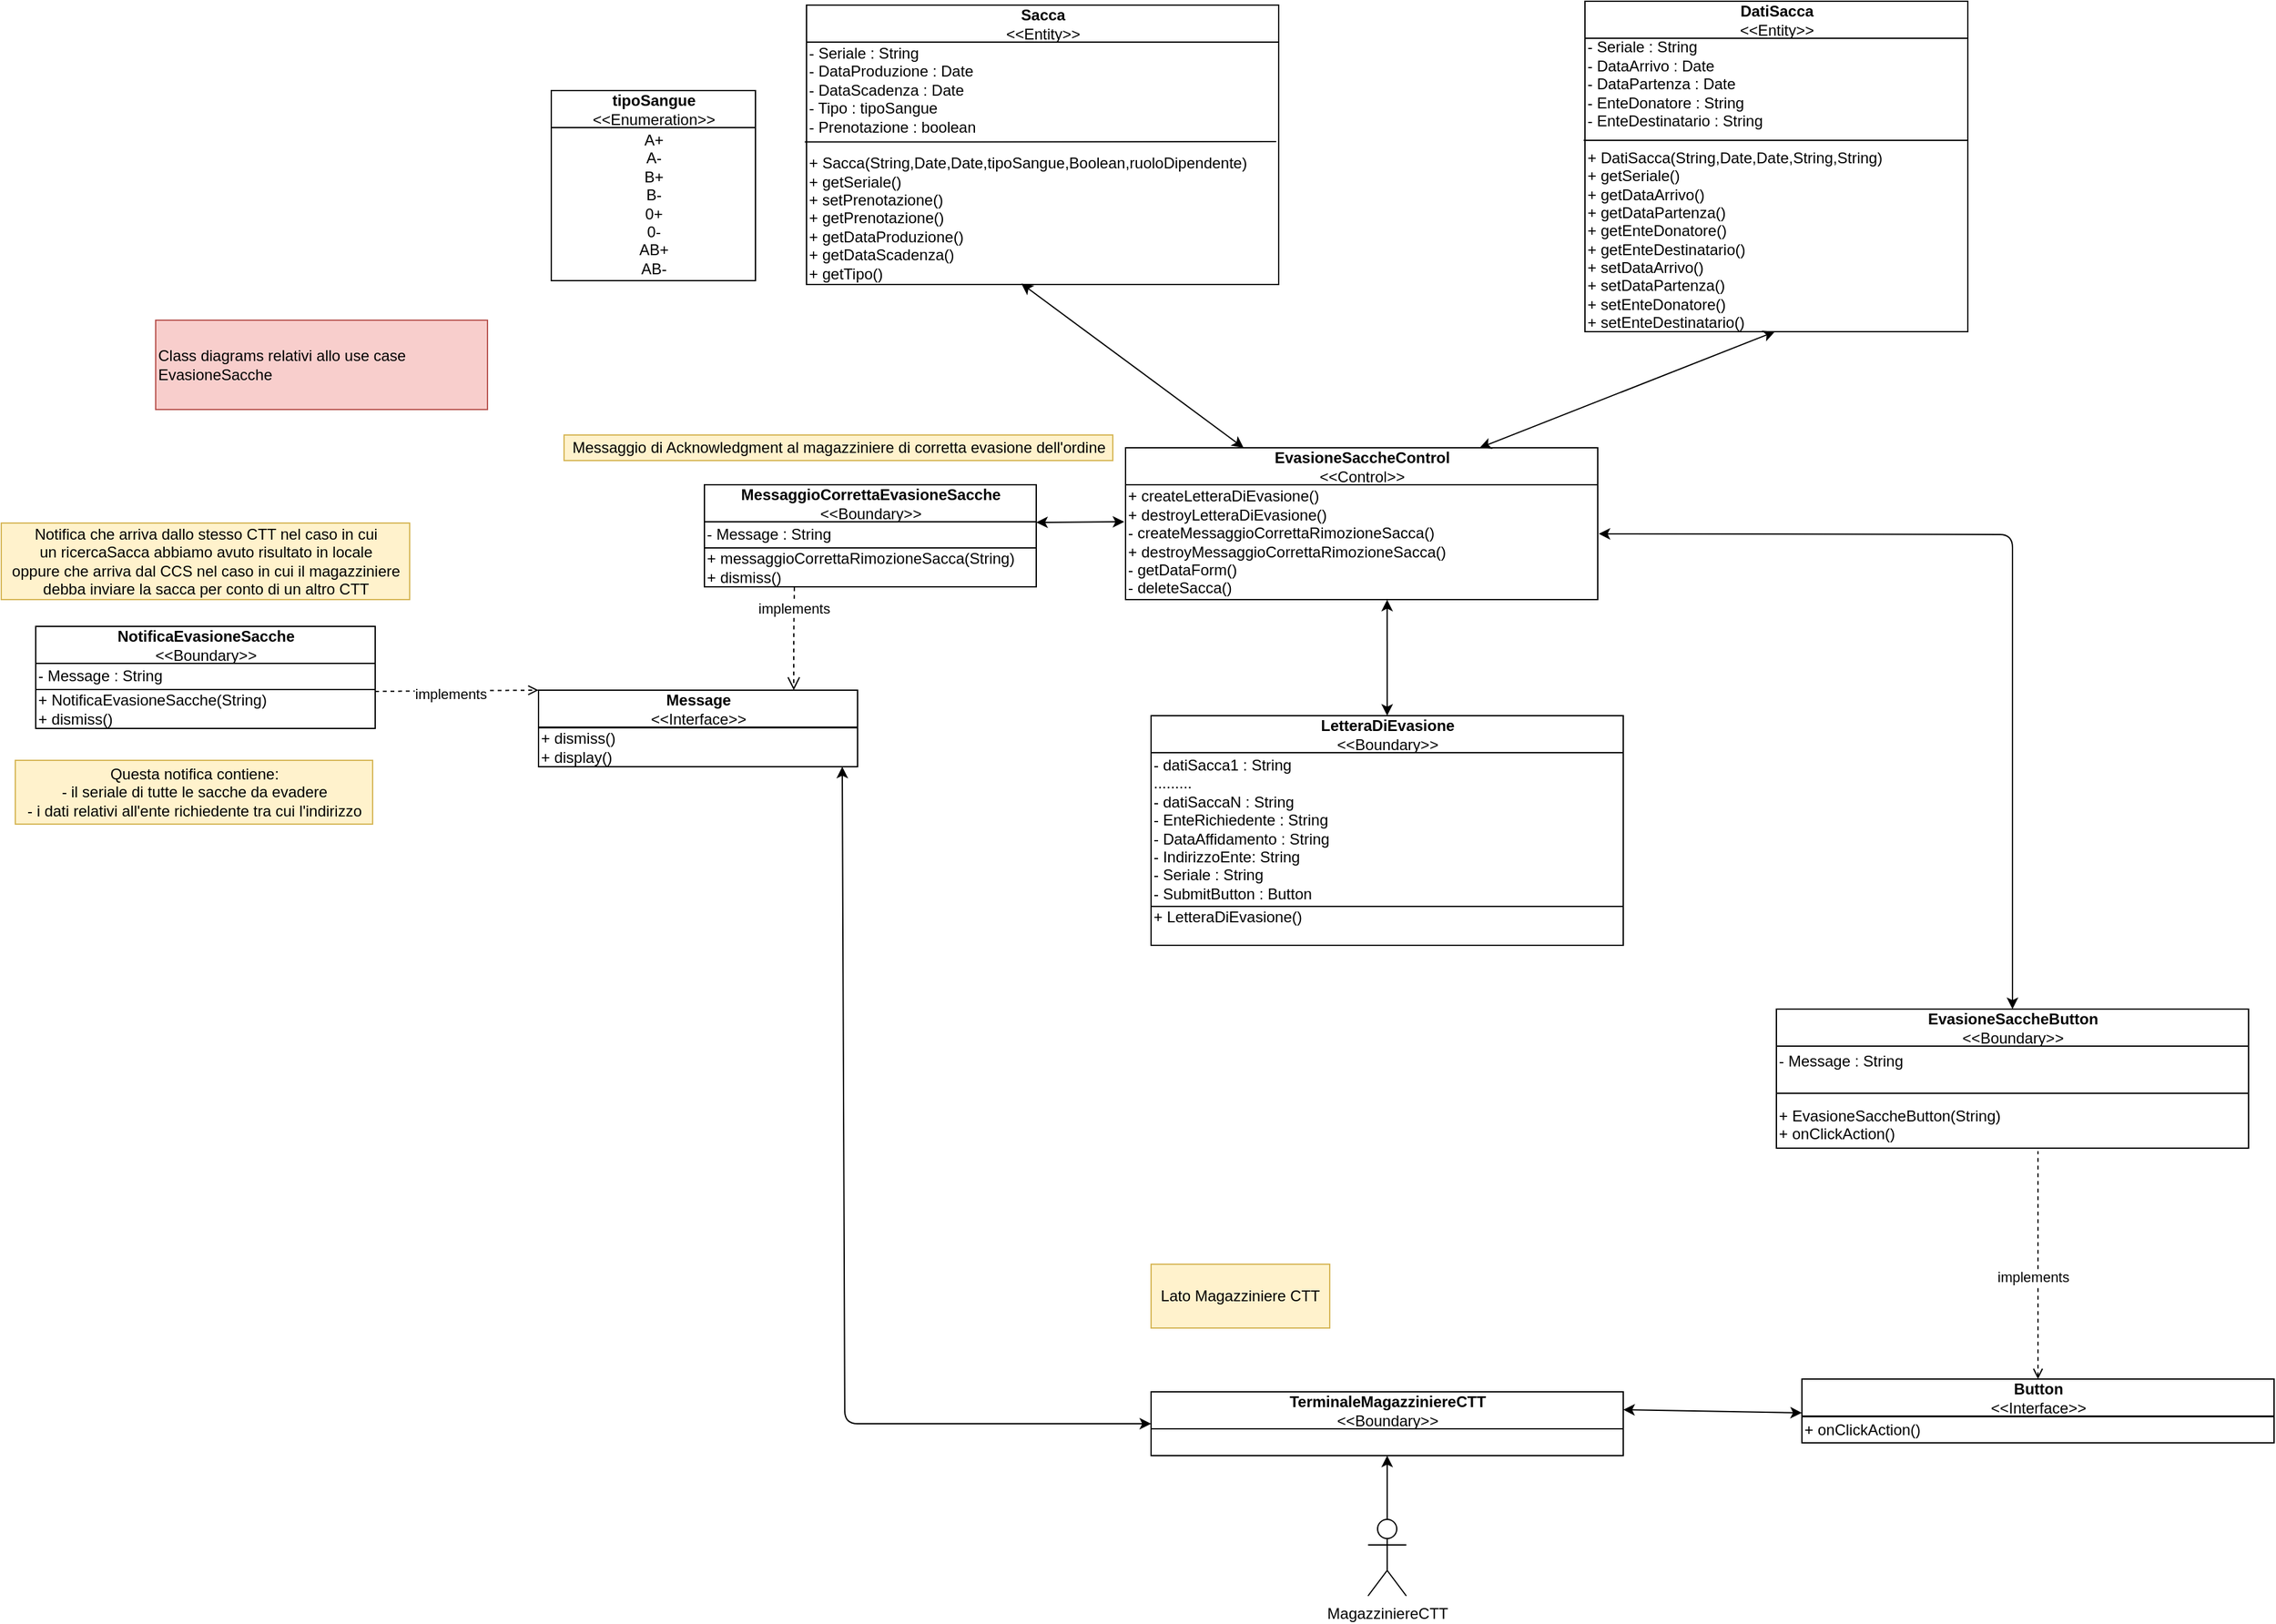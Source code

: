 <mxfile version="14.5.1" type="device"><diagram id="83_b6aUfzg_yEo80berv" name="Page-1"><mxGraphModel dx="78" dy="705" grid="1" gridSize="10" guides="1" tooltips="1" connect="1" arrows="1" fold="1" page="1" pageScale="1" pageWidth="827" pageHeight="1169" math="0" shadow="0"><root><mxCell id="0"/><mxCell id="1" parent="0"/><mxCell id="B_xxiAG8uz45v25juMGP-6" value="NotificaEvasioneSacche&lt;br&gt;&lt;span style=&quot;font-weight: 400&quot;&gt;&amp;lt;&amp;lt;Boundary&amp;gt;&amp;gt;&lt;/span&gt;" style="swimlane;fontStyle=1;align=center;verticalAlign=middle;childLayout=stackLayout;horizontal=1;startSize=29;horizontalStack=0;resizeParent=1;resizeParentMax=0;resizeLast=0;collapsible=0;marginBottom=0;html=1;" parent="1" vertex="1"><mxGeometry x="1346" y="510" width="266" height="80" as="geometry"/></mxCell><mxCell id="B_xxiAG8uz45v25juMGP-7" value="- Message : String" style="text;html=1;align=left;verticalAlign=middle;resizable=0;points=[];autosize=1;" parent="B_xxiAG8uz45v25juMGP-6" vertex="1"><mxGeometry y="29" width="266" height="20" as="geometry"/></mxCell><mxCell id="B_xxiAG8uz45v25juMGP-8" value="" style="line;strokeWidth=1;fillColor=none;align=left;verticalAlign=middle;spacingTop=-1;spacingLeft=3;spacingRight=3;rotatable=0;labelPosition=right;points=[];portConstraint=eastwest;" parent="B_xxiAG8uz45v25juMGP-6" vertex="1"><mxGeometry y="49" width="266" height="1" as="geometry"/></mxCell><mxCell id="B_xxiAG8uz45v25juMGP-9" value="+ NotificaEvasioneSacche(String)&lt;br&gt;+ dismiss()" style="text;html=1;align=left;verticalAlign=middle;resizable=0;points=[];autosize=1;" parent="B_xxiAG8uz45v25juMGP-6" vertex="1"><mxGeometry y="50" width="266" height="30" as="geometry"/></mxCell><mxCell id="B_xxiAG8uz45v25juMGP-22" value="Class diagrams relativi allo use case EvasioneSacche&lt;br&gt;" style="text;html=1;strokeColor=#b85450;fillColor=#f8cecc;align=left;verticalAlign=middle;whiteSpace=wrap;rounded=0;" parent="1" vertex="1"><mxGeometry x="1440" y="270" width="260" height="70" as="geometry"/></mxCell><mxCell id="B_xxiAG8uz45v25juMGP-26" value="tipoSangue&lt;br&gt;&lt;span style=&quot;font-weight: 400&quot;&gt;&amp;lt;&amp;lt;Enumeration&amp;gt;&amp;gt;&lt;/span&gt;" style="swimlane;fontStyle=1;align=center;verticalAlign=middle;childLayout=stackLayout;horizontal=1;startSize=29;horizontalStack=0;resizeParent=1;resizeParentMax=0;resizeLast=0;collapsible=0;marginBottom=0;html=1;" parent="1" vertex="1"><mxGeometry x="1750" y="90" width="160" height="149" as="geometry"/></mxCell><mxCell id="B_xxiAG8uz45v25juMGP-27" value="&lt;div&gt;A+&lt;/div&gt;&lt;div&gt;A-&lt;/div&gt;&lt;div&gt;B+&lt;/div&gt;&lt;div&gt;B-&lt;/div&gt;&lt;div&gt;0+&lt;/div&gt;&lt;div&gt;0-&lt;/div&gt;&lt;div&gt;AB+&lt;/div&gt;&lt;div&gt;AB-&lt;/div&gt;" style="text;html=1;align=center;verticalAlign=middle;resizable=0;points=[];autosize=1;" parent="B_xxiAG8uz45v25juMGP-26" vertex="1"><mxGeometry y="29" width="160" height="120" as="geometry"/></mxCell><mxCell id="B_xxiAG8uz45v25juMGP-35" value="" style="endArrow=classic;startArrow=classic;html=1;exitX=0.25;exitY=0;exitDx=0;exitDy=0;entryX=0.509;entryY=1.015;entryDx=0;entryDy=0;entryPerimeter=0;" parent="1" source="B_xxiAG8uz45v25juMGP-59" edge="1"><mxGeometry width="50" height="50" relative="1" as="geometry"><mxPoint x="2330.55" y="368.995" as="sourcePoint"/><mxPoint x="2118.33" y="241.25" as="targetPoint"/></mxGeometry></mxCell><mxCell id="B_xxiAG8uz45v25juMGP-38" value="LetteraDiEvasione&lt;br&gt;&lt;span style=&quot;font-weight: 400&quot;&gt;&amp;lt;&amp;lt;Boundary&amp;gt;&amp;gt;&lt;/span&gt;" style="swimlane;fontStyle=1;align=center;verticalAlign=middle;childLayout=stackLayout;horizontal=1;startSize=29;horizontalStack=0;resizeParent=1;resizeParentMax=0;resizeLast=0;collapsible=0;marginBottom=0;html=1;" parent="1" vertex="1"><mxGeometry x="2220" y="580" width="370" height="180" as="geometry"/></mxCell><mxCell id="B_xxiAG8uz45v25juMGP-39" value="- datiSacca1 : String&lt;br&gt;.........&lt;br&gt;- datiSaccaN&amp;nbsp;: String&lt;br&gt;- EnteRichiedente : String&lt;br&gt;- DataAffidamento : String&lt;br&gt;- IndirizzoEnte: String&lt;br&gt;- Seriale : String&lt;br&gt;- SubmitButton : Button" style="text;html=1;align=left;verticalAlign=middle;resizable=0;points=[];autosize=1;" parent="B_xxiAG8uz45v25juMGP-38" vertex="1"><mxGeometry y="29" width="370" height="120" as="geometry"/></mxCell><mxCell id="B_xxiAG8uz45v25juMGP-40" value="" style="line;strokeWidth=1;fillColor=none;align=left;verticalAlign=middle;spacingTop=-1;spacingLeft=3;spacingRight=3;rotatable=0;labelPosition=right;points=[];portConstraint=eastwest;" parent="B_xxiAG8uz45v25juMGP-38" vertex="1"><mxGeometry y="149" width="370" height="1" as="geometry"/></mxCell><mxCell id="B_xxiAG8uz45v25juMGP-41" value="&lt;div&gt;&lt;span&gt;+ LetteraDiEvasione()&lt;/span&gt;&lt;/div&gt;&lt;div&gt;&lt;br&gt;&lt;/div&gt;" style="text;html=1;align=left;verticalAlign=middle;resizable=0;points=[];autosize=1;" parent="B_xxiAG8uz45v25juMGP-38" vertex="1"><mxGeometry y="150" width="370" height="30" as="geometry"/></mxCell><mxCell id="B_xxiAG8uz45v25juMGP-42" value="TerminaleMagazziniereCTT&lt;br&gt;&lt;span style=&quot;font-weight: 400&quot;&gt;&amp;lt;&amp;lt;Boundary&amp;gt;&amp;gt;&lt;/span&gt;" style="swimlane;fontStyle=1;align=center;verticalAlign=middle;childLayout=stackLayout;horizontal=1;startSize=29;horizontalStack=0;resizeParent=1;resizeParentMax=0;resizeLast=0;collapsible=0;marginBottom=0;html=1;" parent="1" vertex="1"><mxGeometry x="2220" y="1110" width="370" height="50" as="geometry"/></mxCell><mxCell id="B_xxiAG8uz45v25juMGP-43" style="edgeStyle=orthogonalEdgeStyle;rounded=0;orthogonalLoop=1;jettySize=auto;html=1;entryX=0.5;entryY=1;entryDx=0;entryDy=0;" parent="1" source="B_xxiAG8uz45v25juMGP-54" target="B_xxiAG8uz45v25juMGP-42" edge="1"><mxGeometry relative="1" as="geometry"><mxPoint x="2745.0" y="1009" as="sourcePoint"/><mxPoint x="2745" y="1059" as="targetPoint"/></mxGeometry></mxCell><mxCell id="B_xxiAG8uz45v25juMGP-44" value="" style="endArrow=classic;html=1;entryX=0.5;entryY=0;entryDx=0;entryDy=0;startArrow=classic;startFill=1;exitX=1.002;exitY=0.427;exitDx=0;exitDy=0;exitPerimeter=0;" parent="1" source="B_xxiAG8uz45v25juMGP-60" target="B_xxiAG8uz45v25juMGP-55" edge="1"><mxGeometry width="50" height="50" relative="1" as="geometry"><mxPoint x="3080" y="289" as="sourcePoint"/><mxPoint x="2955" y="443.5" as="targetPoint"/><Array as="points"><mxPoint x="2895" y="438"/></Array></mxGeometry></mxCell><mxCell id="B_xxiAG8uz45v25juMGP-45" value="" style="endArrow=classic;html=1;entryX=0.5;entryY=0;entryDx=0;entryDy=0;startArrow=classic;startFill=1;exitX=0.554;exitY=1.001;exitDx=0;exitDy=0;exitPerimeter=0;" parent="1" source="B_xxiAG8uz45v25juMGP-60" target="B_xxiAG8uz45v25juMGP-38" edge="1"><mxGeometry width="50" height="50" relative="1" as="geometry"><mxPoint x="2660" y="-261" as="sourcePoint"/><mxPoint x="2905.65" y="565" as="targetPoint"/><Array as="points"/></mxGeometry></mxCell><mxCell id="B_xxiAG8uz45v25juMGP-46" value="" style="endArrow=classic;startArrow=classic;html=1;entryX=0;entryY=0.25;entryDx=0;entryDy=0;exitX=1;exitY=0;exitDx=0;exitDy=0;" parent="1" edge="1"><mxGeometry width="50" height="50" relative="1" as="geometry"><mxPoint x="2590" y="1124" as="sourcePoint"/><mxPoint x="2730" y="1126.5" as="targetPoint"/></mxGeometry></mxCell><mxCell id="B_xxiAG8uz45v25juMGP-47" value="Button&lt;br&gt;&lt;span style=&quot;font-weight: 400&quot;&gt;&amp;lt;&amp;lt;Interface&amp;gt;&amp;gt;&lt;/span&gt;" style="swimlane;fontStyle=1;align=center;verticalAlign=middle;childLayout=stackLayout;horizontal=1;startSize=29;horizontalStack=0;resizeParent=1;resizeParentMax=0;resizeLast=0;collapsible=0;marginBottom=0;html=1;" parent="1" vertex="1"><mxGeometry x="2730" y="1100" width="370" height="50" as="geometry"/></mxCell><mxCell id="B_xxiAG8uz45v25juMGP-48" value="" style="line;strokeWidth=1;fillColor=none;align=left;verticalAlign=middle;spacingTop=-1;spacingLeft=3;spacingRight=3;rotatable=0;labelPosition=right;points=[];portConstraint=eastwest;" parent="B_xxiAG8uz45v25juMGP-47" vertex="1"><mxGeometry y="29" width="370" height="1" as="geometry"/></mxCell><mxCell id="B_xxiAG8uz45v25juMGP-49" value="+ onClickAction()" style="text;html=1;align=left;verticalAlign=middle;resizable=0;points=[];autosize=1;" parent="B_xxiAG8uz45v25juMGP-47" vertex="1"><mxGeometry y="30" width="370" height="20" as="geometry"/></mxCell><mxCell id="B_xxiAG8uz45v25juMGP-54" value="MagazziniereCTT" style="shape=umlActor;verticalLabelPosition=bottom;verticalAlign=top;html=1;outlineConnect=0;" parent="1" vertex="1"><mxGeometry x="2390" y="1210" width="30" height="60" as="geometry"/></mxCell><mxCell id="B_xxiAG8uz45v25juMGP-55" value="EvasioneSaccheButton&lt;br&gt;&lt;span style=&quot;font-weight: 400&quot;&gt;&amp;lt;&amp;lt;Boundary&amp;gt;&amp;gt;&lt;/span&gt;" style="swimlane;fontStyle=1;align=center;verticalAlign=middle;childLayout=stackLayout;horizontal=1;startSize=29;horizontalStack=0;resizeParent=1;resizeParentMax=0;resizeLast=0;collapsible=0;marginBottom=0;html=1;" parent="1" vertex="1"><mxGeometry x="2710" y="810" width="370" height="109" as="geometry"/></mxCell><mxCell id="B_xxiAG8uz45v25juMGP-56" value="- Message : String&lt;br&gt;&lt;br&gt;&lt;br&gt;+ EvasioneSaccheButton(String)&lt;br&gt;+ onClickAction()" style="text;html=1;align=left;verticalAlign=middle;resizable=0;points=[];autosize=1;" parent="B_xxiAG8uz45v25juMGP-55" vertex="1"><mxGeometry y="29" width="370" height="80" as="geometry"/></mxCell><mxCell id="B_xxiAG8uz45v25juMGP-57" value="" style="endArrow=none;html=1;" parent="B_xxiAG8uz45v25juMGP-55" edge="1"><mxGeometry width="50" height="50" relative="1" as="geometry"><mxPoint y="66" as="sourcePoint"/><mxPoint x="370" y="66" as="targetPoint"/></mxGeometry></mxCell><mxCell id="B_xxiAG8uz45v25juMGP-58" value="implements" style="html=1;verticalAlign=bottom;endArrow=none;dashed=1;endSize=8;endFill=0;startArrow=open;startFill=0;entryX=0.554;entryY=1.029;entryDx=0;entryDy=0;entryPerimeter=0;" parent="1" source="B_xxiAG8uz45v25juMGP-47" target="B_xxiAG8uz45v25juMGP-56" edge="1"><mxGeometry x="-0.198" y="4" relative="1" as="geometry"><mxPoint x="2893" y="1009" as="sourcePoint"/><mxPoint x="3480.45" y="680.61" as="targetPoint"/><mxPoint as="offset"/></mxGeometry></mxCell><mxCell id="B_xxiAG8uz45v25juMGP-59" value="EvasioneSaccheControl&lt;br&gt;&lt;span style=&quot;font-weight: 400&quot;&gt;&amp;lt;&amp;lt;Control&amp;gt;&amp;gt;&lt;/span&gt;" style="swimlane;fontStyle=1;align=center;verticalAlign=middle;childLayout=stackLayout;horizontal=1;startSize=29;horizontalStack=0;resizeParent=1;resizeParentMax=0;resizeLast=0;collapsible=0;marginBottom=0;html=1;" parent="1" vertex="1"><mxGeometry x="2200" y="370" width="370" height="119" as="geometry"/></mxCell><mxCell id="B_xxiAG8uz45v25juMGP-60" value="+ createLetteraDiEvasione()&lt;br&gt;+ destroyLetteraDiEvasione()&lt;br&gt;- createMessaggioCorrettaRimozioneSacca()&lt;br&gt;+ destroyMessaggioCorrettaRimozioneSacca()&lt;br&gt;- getDataForm()&lt;br&gt;- deleteSacca()" style="text;html=1;align=left;verticalAlign=middle;resizable=0;points=[];autosize=1;" parent="B_xxiAG8uz45v25juMGP-59" vertex="1"><mxGeometry y="29" width="370" height="90" as="geometry"/></mxCell><mxCell id="B_xxiAG8uz45v25juMGP-61" value="Message&lt;br&gt;&lt;span style=&quot;font-weight: 400&quot;&gt;&amp;lt;&amp;lt;Interface&amp;gt;&amp;gt;&lt;/span&gt;" style="swimlane;fontStyle=1;align=center;verticalAlign=middle;childLayout=stackLayout;horizontal=1;startSize=29;horizontalStack=0;resizeParent=1;resizeParentMax=0;resizeLast=0;collapsible=0;marginBottom=0;html=1;" parent="1" vertex="1"><mxGeometry x="1740" y="560" width="250" height="60" as="geometry"/></mxCell><mxCell id="B_xxiAG8uz45v25juMGP-62" value="" style="line;strokeWidth=1;fillColor=none;align=left;verticalAlign=middle;spacingTop=-1;spacingLeft=3;spacingRight=3;rotatable=0;labelPosition=right;points=[];portConstraint=eastwest;" parent="B_xxiAG8uz45v25juMGP-61" vertex="1"><mxGeometry y="29" width="250" height="1" as="geometry"/></mxCell><mxCell id="B_xxiAG8uz45v25juMGP-63" value="+ dismiss()&lt;br&gt;+ display()" style="text;html=1;align=left;verticalAlign=middle;resizable=0;points=[];autosize=1;" parent="B_xxiAG8uz45v25juMGP-61" vertex="1"><mxGeometry y="30" width="250" height="30" as="geometry"/></mxCell><mxCell id="B_xxiAG8uz45v25juMGP-64" value="" style="endArrow=classic;startArrow=classic;html=1;exitX=0;exitY=0.5;exitDx=0;exitDy=0;entryX=0.952;entryY=1;entryDx=0;entryDy=0;entryPerimeter=0;" parent="1" source="B_xxiAG8uz45v25juMGP-42" target="B_xxiAG8uz45v25juMGP-63" edge="1"><mxGeometry width="50" height="50" relative="1" as="geometry"><mxPoint x="2190" y="900" as="sourcePoint"/><mxPoint x="1970" y="620" as="targetPoint"/><Array as="points"><mxPoint x="1980" y="1135"/></Array></mxGeometry></mxCell><mxCell id="B_xxiAG8uz45v25juMGP-65" value="MessaggioCorrettaEvasioneSacche&lt;br&gt;&lt;span style=&quot;font-weight: 400&quot;&gt;&amp;lt;&amp;lt;Boundary&amp;gt;&amp;gt;&lt;/span&gt;" style="swimlane;fontStyle=1;align=center;verticalAlign=middle;childLayout=stackLayout;horizontal=1;startSize=29;horizontalStack=0;resizeParent=1;resizeParentMax=0;resizeLast=0;collapsible=0;marginBottom=0;html=1;" parent="1" vertex="1"><mxGeometry x="1870" y="399" width="260" height="80" as="geometry"/></mxCell><mxCell id="B_xxiAG8uz45v25juMGP-66" value="- Message : String" style="text;html=1;align=left;verticalAlign=middle;resizable=0;points=[];autosize=1;" parent="B_xxiAG8uz45v25juMGP-65" vertex="1"><mxGeometry y="29" width="260" height="20" as="geometry"/></mxCell><mxCell id="B_xxiAG8uz45v25juMGP-67" value="" style="line;strokeWidth=1;fillColor=none;align=left;verticalAlign=middle;spacingTop=-1;spacingLeft=3;spacingRight=3;rotatable=0;labelPosition=right;points=[];portConstraint=eastwest;" parent="B_xxiAG8uz45v25juMGP-65" vertex="1"><mxGeometry y="49" width="260" height="1" as="geometry"/></mxCell><mxCell id="B_xxiAG8uz45v25juMGP-68" value="+ messaggioCorrettaRimozioneSacca(String)&lt;br&gt;+ dismiss()" style="text;html=1;align=left;verticalAlign=middle;resizable=0;points=[];autosize=1;" parent="B_xxiAG8uz45v25juMGP-65" vertex="1"><mxGeometry y="50" width="260" height="30" as="geometry"/></mxCell><mxCell id="B_xxiAG8uz45v25juMGP-69" value="" style="endArrow=classic;startArrow=classic;html=1;exitX=1;exitY=0.025;exitDx=0;exitDy=0;exitPerimeter=0;" parent="1" source="B_xxiAG8uz45v25juMGP-66" edge="1"><mxGeometry width="50" height="50" relative="1" as="geometry"><mxPoint x="2200" y="630" as="sourcePoint"/><mxPoint x="2199" y="428" as="targetPoint"/><Array as="points"/></mxGeometry></mxCell><mxCell id="B_xxiAG8uz45v25juMGP-71" value="Lato Magazziniere CTT" style="text;html=1;strokeColor=#d6b656;fillColor=#fff2cc;align=center;verticalAlign=middle;whiteSpace=wrap;rounded=0;" parent="1" vertex="1"><mxGeometry x="2220" y="1010" width="140" height="50" as="geometry"/></mxCell><mxCell id="B_xxiAG8uz45v25juMGP-72" value="Notifica che arriva dallo stesso CTT nel caso in cui&lt;br&gt;un ricercaSacca abbiamo avuto risultato in locale&lt;br&gt;oppure che arriva dal CCS nel caso in cui il magazziniere&lt;br&gt;debba inviare la sacca per conto di un altro CTT" style="text;html=1;align=center;verticalAlign=middle;resizable=0;points=[];autosize=1;fillColor=#fff2cc;strokeColor=#d6b656;" parent="1" vertex="1"><mxGeometry x="1319" y="429" width="320" height="60" as="geometry"/></mxCell><mxCell id="B_xxiAG8uz45v25juMGP-73" value="" style="endArrow=open;startArrow=none;html=1;exitX=1;exitY=0.032;exitDx=0;exitDy=0;exitPerimeter=0;entryX=0;entryY=0;entryDx=0;entryDy=0;dashed=1;endFill=0;startFill=0;" parent="1" source="B_xxiAG8uz45v25juMGP-9" target="B_xxiAG8uz45v25juMGP-61" edge="1"><mxGeometry width="50" height="50" relative="1" as="geometry"><mxPoint x="2020" y="840" as="sourcePoint"/><mxPoint x="2070" y="790" as="targetPoint"/></mxGeometry></mxCell><mxCell id="B_xxiAG8uz45v25juMGP-74" value="implements" style="edgeLabel;html=1;align=center;verticalAlign=middle;resizable=0;points=[];" parent="B_xxiAG8uz45v25juMGP-73" vertex="1" connectable="0"><mxGeometry x="-0.077" y="-2" relative="1" as="geometry"><mxPoint as="offset"/></mxGeometry></mxCell><mxCell id="B_xxiAG8uz45v25juMGP-85" value="implements" style="html=1;verticalAlign=bottom;endArrow=open;dashed=1;endSize=8;exitX=0.271;exitY=1.011;exitDx=0;exitDy=0;endFill=0;startArrow=none;startFill=0;exitPerimeter=0;" parent="1" source="B_xxiAG8uz45v25juMGP-68" edge="1"><mxGeometry x="-0.359" relative="1" as="geometry"><mxPoint x="2470" y="877.04" as="sourcePoint"/><mxPoint x="1940" y="560" as="targetPoint"/><mxPoint as="offset"/><Array as="points"><mxPoint x="1940" y="520"/></Array></mxGeometry></mxCell><mxCell id="ppTYv7zs6lFfoiO77uFv-1" value="DatiSacca&lt;br&gt;&lt;span style=&quot;font-weight: 400&quot;&gt;&amp;lt;&amp;lt;Entity&amp;gt;&amp;gt;&lt;/span&gt;" style="swimlane;fontStyle=1;align=center;verticalAlign=middle;childLayout=stackLayout;horizontal=1;startSize=29;horizontalStack=0;resizeParent=1;resizeParentMax=0;resizeLast=0;collapsible=0;marginBottom=0;html=1;" parent="1" vertex="1"><mxGeometry x="2560" y="20" width="300" height="259" as="geometry"/></mxCell><mxCell id="ppTYv7zs6lFfoiO77uFv-2" value="- Seriale : String&lt;br&gt;- DataArrivo : Date&lt;br&gt;- DataPartenza : Date&lt;br&gt;- EnteDonatore : String&lt;br&gt;- EnteDestinatario : String&lt;br&gt;&lt;br&gt;+ DatiSacca(String,Date,Date,String,String)&lt;br&gt;+ getSeriale()&lt;br&gt;+ getDataArrivo()&lt;br&gt;+ getDataPartenza()&lt;br&gt;+ getEnteDonatore()&lt;br&gt;+ getEnteDestinatario()&lt;br&gt;+ setDataArrivo()&lt;br&gt;+ setDataPartenza()&lt;br&gt;+ setEnteDonatore()&lt;br&gt;+ setEnteDestinatario()" style="text;html=1;align=left;verticalAlign=middle;resizable=0;points=[];autosize=1;" parent="ppTYv7zs6lFfoiO77uFv-1" vertex="1"><mxGeometry y="29" width="300" height="230" as="geometry"/></mxCell><mxCell id="ppTYv7zs6lFfoiO77uFv-3" value="" style="endArrow=none;html=1;" parent="ppTYv7zs6lFfoiO77uFv-1" edge="1"><mxGeometry width="50" height="50" relative="1" as="geometry"><mxPoint x="-1" y="109" as="sourcePoint"/><mxPoint x="300" y="109" as="targetPoint"/></mxGeometry></mxCell><mxCell id="ppTYv7zs6lFfoiO77uFv-4" value="" style="endArrow=classic;startArrow=classic;html=1;exitX=0.496;exitY=1;exitDx=0;exitDy=0;entryX=0.75;entryY=0;entryDx=0;entryDy=0;exitPerimeter=0;" parent="1" source="ppTYv7zs6lFfoiO77uFv-2" target="B_xxiAG8uz45v25juMGP-59" edge="1"><mxGeometry width="50" height="50" relative="1" as="geometry"><mxPoint x="2911.1" y="388.91" as="sourcePoint"/><mxPoint x="2570.0" y="290.0" as="targetPoint"/></mxGeometry></mxCell><mxCell id="Qt0wl6XmTPPFYy9ZVK0y-1" value="Messaggio di Acknowledgment al magazziniere di corretta evasione dell'ordine" style="text;html=1;align=center;verticalAlign=middle;resizable=0;points=[];autosize=1;fillColor=#fff2cc;strokeColor=#d6b656;" parent="1" vertex="1"><mxGeometry x="1760" y="360" width="430" height="20" as="geometry"/></mxCell><mxCell id="2B8Kx0Nv428SMQP6hFre-4" value="Sacca&lt;br&gt;&lt;span style=&quot;font-weight: 400&quot;&gt;&amp;lt;&amp;lt;Entity&amp;gt;&amp;gt;&lt;/span&gt;" style="swimlane;fontStyle=1;align=center;verticalAlign=middle;childLayout=stackLayout;horizontal=1;startSize=29;horizontalStack=0;resizeParent=1;resizeParentMax=0;resizeLast=0;collapsible=0;marginBottom=0;html=1;" parent="1" vertex="1"><mxGeometry x="1950" y="23" width="370" height="219" as="geometry"/></mxCell><mxCell id="2B8Kx0Nv428SMQP6hFre-5" value="- Seriale : String&lt;br&gt;- DataProduzione : Date&lt;br&gt;- DataScadenza : Date&lt;br&gt;- Tipo : tipoSangue&lt;br&gt;- Prenotazione : boolean&lt;br&gt;&lt;br&gt;+ Sacca(String,Date,Date,tipoSangue,Boolean,ruoloDipendente)&lt;br&gt;+ getSeriale()&lt;br&gt;+ setPrenotazione()&lt;br&gt;+ getPrenotazione()&lt;br&gt;+ getDataProduzione()&lt;br&gt;+ getDataScadenza()&lt;br&gt;+ getTipo()" style="text;html=1;align=left;verticalAlign=middle;resizable=0;points=[];autosize=1;" parent="2B8Kx0Nv428SMQP6hFre-4" vertex="1"><mxGeometry y="29" width="370" height="190" as="geometry"/></mxCell><mxCell id="2B8Kx0Nv428SMQP6hFre-6" value="" style="endArrow=none;html=1;exitX=-0.001;exitY=0.37;exitDx=0;exitDy=0;exitPerimeter=0;" parent="2B8Kx0Nv428SMQP6hFre-4" edge="1"><mxGeometry width="50" height="50" relative="1" as="geometry"><mxPoint x="-1.37" y="107.3" as="sourcePoint"/><mxPoint x="368" y="107" as="targetPoint"/></mxGeometry></mxCell><mxCell id="NSP2SO0q3b3BINbp5MO6-1" value="Questa notifica contiene:&lt;br&gt;- il seriale di tutte le sacche da evadere&lt;br&gt;- i dati relativi all'ente richiedente tra cui l'indirizzo" style="text;html=1;align=center;verticalAlign=middle;resizable=0;points=[];autosize=1;fillColor=#fff2cc;strokeColor=#d6b656;" vertex="1" parent="1"><mxGeometry x="1330" y="615" width="280" height="50" as="geometry"/></mxCell></root></mxGraphModel></diagram></mxfile>